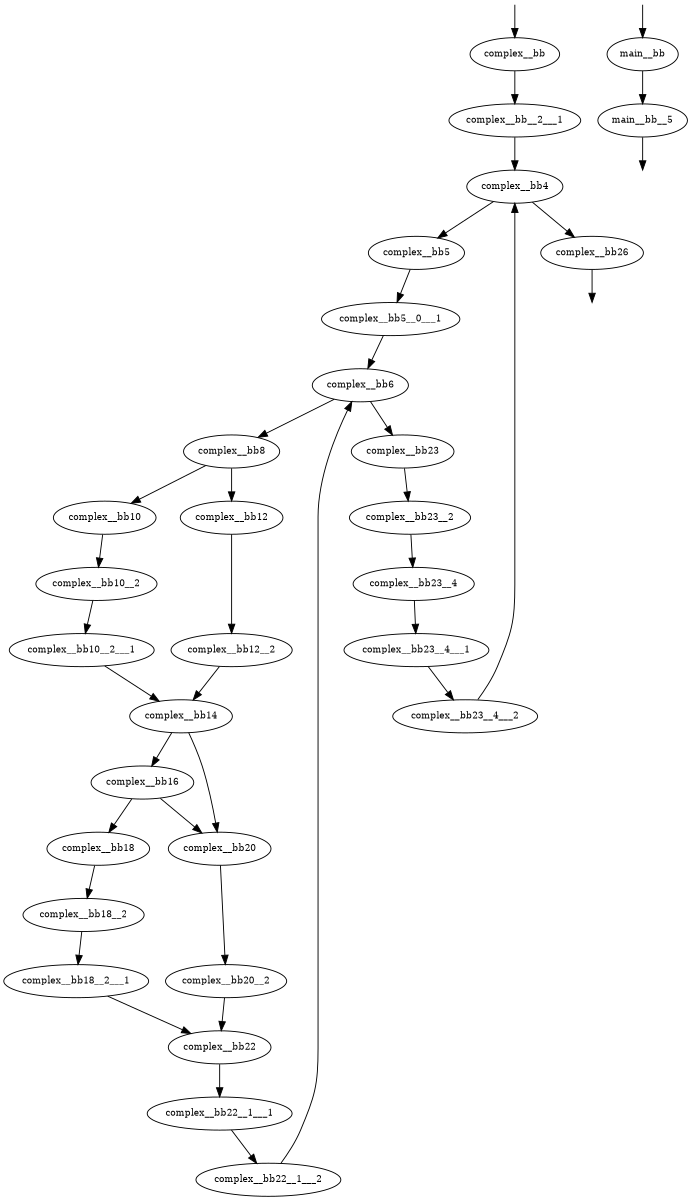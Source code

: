 digraph CFG {
size="10,8"
rankdir="TB"
orientation="portrait"
fontsize=10;
   subgraph "complex" {
   "complex0"[label="complex__bb",fontsize=10,width=0.01]
   "complex1"[label="complex__bb__2___1",fontsize=10,width=0.01]
   "complex2"[label="complex__bb4",fontsize=10,width=0.01]
   "complex3"[label="complex__bb5",fontsize=10,width=0.01]
   "complex4"[label="complex__bb5__0___1",fontsize=10,width=0.01]
   "complex5"[label="complex__bb6",fontsize=10,width=0.01]
   "complex6"[label="complex__bb8",fontsize=10,width=0.01]
   "complex7"[label="complex__bb10",fontsize=10,width=0.01]
   "complex8"[label="complex__bb10__2",fontsize=10,width=0.01]
   "complex9"[label="complex__bb10__2___1",fontsize=10,width=0.01]
   "complex10"[label="complex__bb12",fontsize=10,width=0.01]
   "complex11"[label="complex__bb12__2",fontsize=10,width=0.01]
   "complex12"[label="complex__bb14",fontsize=10,width=0.01]
   "complex13"[label="complex__bb16",fontsize=10,width=0.01]
   "complex14"[label="complex__bb18",fontsize=10,width=0.01]
   "complex15"[label="complex__bb18__2",fontsize=10,width=0.01]
   "complex16"[label="complex__bb18__2___1",fontsize=10,width=0.01]
   "complex17"[label="complex__bb20",fontsize=10,width=0.01]
   "complex18"[label="complex__bb20__2",fontsize=10,width=0.01]
   "complex19"[label="complex__bb22",fontsize=10,width=0.01]
   "complex20"[label="complex__bb22__1___1",fontsize=10,width=0.01]
   "complex21"[label="complex__bb22__1___2",fontsize=10,width=0.01]
   "complex22"[label="complex__bb23",fontsize=10,width=0.01]
   "complex23"[label="complex__bb23__2",fontsize=10,width=0.01]
   "complex24"[label="complex__bb23__4",fontsize=10,width=0.01]
   "complex25"[label="complex__bb23__4___1",fontsize=10,width=0.01]
   "complex26"[label="complex__bb23__4___2",fontsize=10,width=0.01]
   "complex27"[label="complex__bb26",fontsize=10,width=0.01]
   "complex0" -> "complex1"
   "complex1" -> "complex2"
   "complex2" -> "complex3"
   "complex2" -> "complex27"
   "complex3" -> "complex4"
   "complex4" -> "complex5"
   "complex5" -> "complex6"
   "complex5" -> "complex22"
   "complex6" -> "complex7"
   "complex6" -> "complex10"
   "complex7" -> "complex8"
   "complex8" -> "complex9"
   "complex9" -> "complex12"
   "complex10" -> "complex11"
   "complex11" -> "complex12"
   "complex12" -> "complex13"
   "complex12" -> "complex17"
   "complex13" -> "complex14"
   "complex13" -> "complex17"
   "complex14" -> "complex15"
   "complex15" -> "complex16"
   "complex16" -> "complex19"
   "complex17" -> "complex18"
   "complex18" -> "complex19"
   "complex19" -> "complex20"
   "complex20" -> "complex21"
   "complex21" -> "complex5"
   "complex22" -> "complex23"
   "complex23" -> "complex24"
   "complex24" -> "complex25"
   "complex25" -> "complex26"
   "complex26" -> "complex2"
   "complex_entry" [label="",color="white",height="0.01",fontsize=10,width=0.01]
   "complex_entry" -> "complex0"
   "complex_exit" [label="",color="white",fontsize=10,width=0.01]
   "complex27" -> "complex_exit"
}
   subgraph "main" {
   "main0"[label="main__bb",fontsize=10,width=0.01]
   "main1"[label="main__bb__5",fontsize=10,width=0.01]
   "main0" -> "main1"
   "main_entry" [label="",color="white",height="0.01",fontsize=10,width=0.01]
   "main_entry" -> "main0"
   "main_exit" [label="",color="white",fontsize=10,width=0.01]
   "main1" -> "main_exit"
}
}
